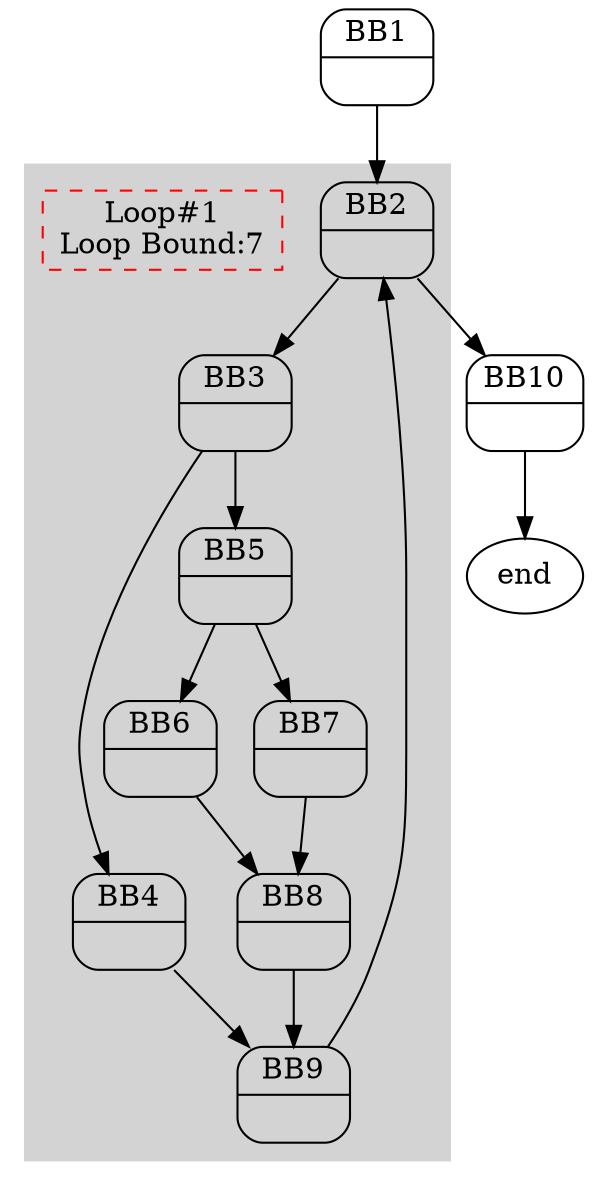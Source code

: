 digraph task3 {
	subgraph cluster0 {
		style = filled;
		color = lightgrey;
		proc2 -> proc3;
		proc3 -> proc4;
		proc3 -> proc5;
		proc4 -> proc9;
		proc5 -> proc6;
		proc5 -> proc7;
		proc6 -> proc8;
		proc7 -> proc8;
		proc8 -> proc9;
		proc9 -> proc2;
		A [
		 label="Loop#1\nLoop Bound:7"
		 width = 1
		 shape = box
		 style = dashed
		 color = red
		 size = 5
		];
		//{rank=same; proc5, proc6}

	}
	subgraph Basic_Block {
		proc1 [label = "{<f0> BB1|<f1> }" shape = Mrecord];
		proc2 [label = "{<f0> BB2|<f1> }" shape = Mrecord];
		proc3 [label = "{<f0> BB3|<f1> }" shape = Mrecord];
		proc4 [label = "{<f0> BB4|<f1> }" shape = Mrecord];
		proc5 [label = "{<f0> BB5|<f1> }" shape = Mrecord];
		proc6 [label = "{<f0> BB6|<f1> }" shape = Mrecord];
		proc7 [label = "{<f0> BB7|<f1> }" shape = Mrecord];
		proc8 [label = "{<f0> BB8|<f1> }" shape = Mrecord];
		proc9 [label = "{<f0> BB9|<f1> }" shape = Mrecord];
		proc10 [label = "{<f0> BB10|<f1> }" shape = Mrecord];
	}
	proc1 -> proc2;
	proc2 -> proc10;
	proc10 -> end;
}
